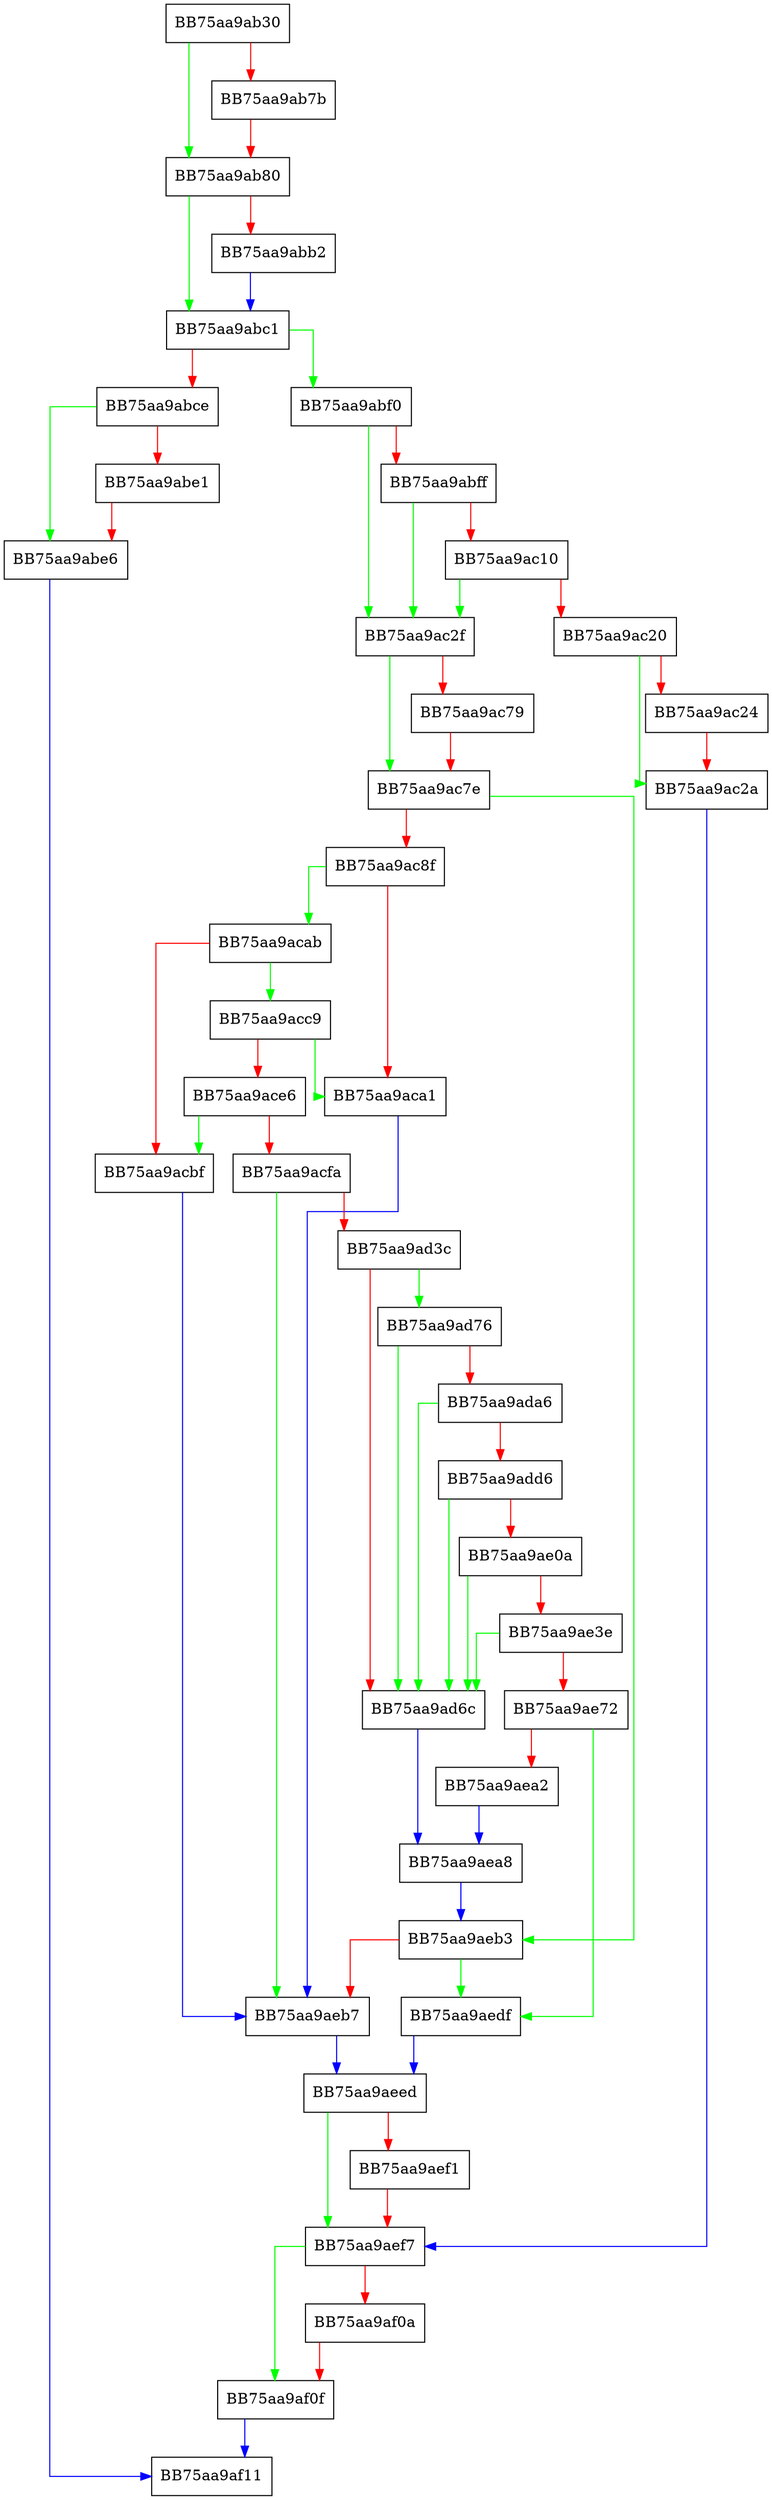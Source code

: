 digraph netvm_init_module {
  node [shape="box"];
  graph [splines=ortho];
  BB75aa9ab30 -> BB75aa9ab80 [color="green"];
  BB75aa9ab30 -> BB75aa9ab7b [color="red"];
  BB75aa9ab7b -> BB75aa9ab80 [color="red"];
  BB75aa9ab80 -> BB75aa9abc1 [color="green"];
  BB75aa9ab80 -> BB75aa9abb2 [color="red"];
  BB75aa9abb2 -> BB75aa9abc1 [color="blue"];
  BB75aa9abc1 -> BB75aa9abf0 [color="green"];
  BB75aa9abc1 -> BB75aa9abce [color="red"];
  BB75aa9abce -> BB75aa9abe6 [color="green"];
  BB75aa9abce -> BB75aa9abe1 [color="red"];
  BB75aa9abe1 -> BB75aa9abe6 [color="red"];
  BB75aa9abe6 -> BB75aa9af11 [color="blue"];
  BB75aa9abf0 -> BB75aa9ac2f [color="green"];
  BB75aa9abf0 -> BB75aa9abff [color="red"];
  BB75aa9abff -> BB75aa9ac2f [color="green"];
  BB75aa9abff -> BB75aa9ac10 [color="red"];
  BB75aa9ac10 -> BB75aa9ac2f [color="green"];
  BB75aa9ac10 -> BB75aa9ac20 [color="red"];
  BB75aa9ac20 -> BB75aa9ac2a [color="green"];
  BB75aa9ac20 -> BB75aa9ac24 [color="red"];
  BB75aa9ac24 -> BB75aa9ac2a [color="red"];
  BB75aa9ac2a -> BB75aa9aef7 [color="blue"];
  BB75aa9ac2f -> BB75aa9ac7e [color="green"];
  BB75aa9ac2f -> BB75aa9ac79 [color="red"];
  BB75aa9ac79 -> BB75aa9ac7e [color="red"];
  BB75aa9ac7e -> BB75aa9aeb3 [color="green"];
  BB75aa9ac7e -> BB75aa9ac8f [color="red"];
  BB75aa9ac8f -> BB75aa9acab [color="green"];
  BB75aa9ac8f -> BB75aa9aca1 [color="red"];
  BB75aa9aca1 -> BB75aa9aeb7 [color="blue"];
  BB75aa9acab -> BB75aa9acc9 [color="green"];
  BB75aa9acab -> BB75aa9acbf [color="red"];
  BB75aa9acbf -> BB75aa9aeb7 [color="blue"];
  BB75aa9acc9 -> BB75aa9aca1 [color="green"];
  BB75aa9acc9 -> BB75aa9ace6 [color="red"];
  BB75aa9ace6 -> BB75aa9acbf [color="green"];
  BB75aa9ace6 -> BB75aa9acfa [color="red"];
  BB75aa9acfa -> BB75aa9aeb7 [color="green"];
  BB75aa9acfa -> BB75aa9ad3c [color="red"];
  BB75aa9ad3c -> BB75aa9ad76 [color="green"];
  BB75aa9ad3c -> BB75aa9ad6c [color="red"];
  BB75aa9ad6c -> BB75aa9aea8 [color="blue"];
  BB75aa9ad76 -> BB75aa9ad6c [color="green"];
  BB75aa9ad76 -> BB75aa9ada6 [color="red"];
  BB75aa9ada6 -> BB75aa9ad6c [color="green"];
  BB75aa9ada6 -> BB75aa9add6 [color="red"];
  BB75aa9add6 -> BB75aa9ad6c [color="green"];
  BB75aa9add6 -> BB75aa9ae0a [color="red"];
  BB75aa9ae0a -> BB75aa9ad6c [color="green"];
  BB75aa9ae0a -> BB75aa9ae3e [color="red"];
  BB75aa9ae3e -> BB75aa9ad6c [color="green"];
  BB75aa9ae3e -> BB75aa9ae72 [color="red"];
  BB75aa9ae72 -> BB75aa9aedf [color="green"];
  BB75aa9ae72 -> BB75aa9aea2 [color="red"];
  BB75aa9aea2 -> BB75aa9aea8 [color="blue"];
  BB75aa9aea8 -> BB75aa9aeb3 [color="blue"];
  BB75aa9aeb3 -> BB75aa9aedf [color="green"];
  BB75aa9aeb3 -> BB75aa9aeb7 [color="red"];
  BB75aa9aeb7 -> BB75aa9aeed [color="blue"];
  BB75aa9aedf -> BB75aa9aeed [color="blue"];
  BB75aa9aeed -> BB75aa9aef7 [color="green"];
  BB75aa9aeed -> BB75aa9aef1 [color="red"];
  BB75aa9aef1 -> BB75aa9aef7 [color="red"];
  BB75aa9aef7 -> BB75aa9af0f [color="green"];
  BB75aa9aef7 -> BB75aa9af0a [color="red"];
  BB75aa9af0a -> BB75aa9af0f [color="red"];
  BB75aa9af0f -> BB75aa9af11 [color="blue"];
}